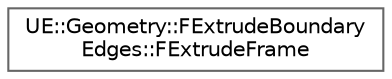digraph "Graphical Class Hierarchy"
{
 // INTERACTIVE_SVG=YES
 // LATEX_PDF_SIZE
  bgcolor="transparent";
  edge [fontname=Helvetica,fontsize=10,labelfontname=Helvetica,labelfontsize=10];
  node [fontname=Helvetica,fontsize=10,shape=box,height=0.2,width=0.4];
  rankdir="LR";
  Node0 [id="Node000000",label="UE::Geometry::FExtrudeBoundary\lEdges::FExtrudeFrame",height=0.2,width=0.4,color="grey40", fillcolor="white", style="filled",URL="$dd/dc3/structUE_1_1Geometry_1_1FExtrudeBoundaryEdges_1_1FExtrudeFrame.html",tooltip=" "];
}
